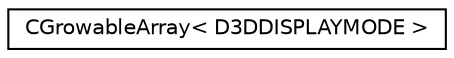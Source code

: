 digraph "Graphical Class Hierarchy"
{
  edge [fontname="Helvetica",fontsize="10",labelfontname="Helvetica",labelfontsize="10"];
  node [fontname="Helvetica",fontsize="10",shape=record];
  rankdir="LR";
  Node1 [label="CGrowableArray\< D3DDISPLAYMODE \>",height=0.2,width=0.4,color="black", fillcolor="white", style="filled",URL="$class_c_growable_array.html"];
}

